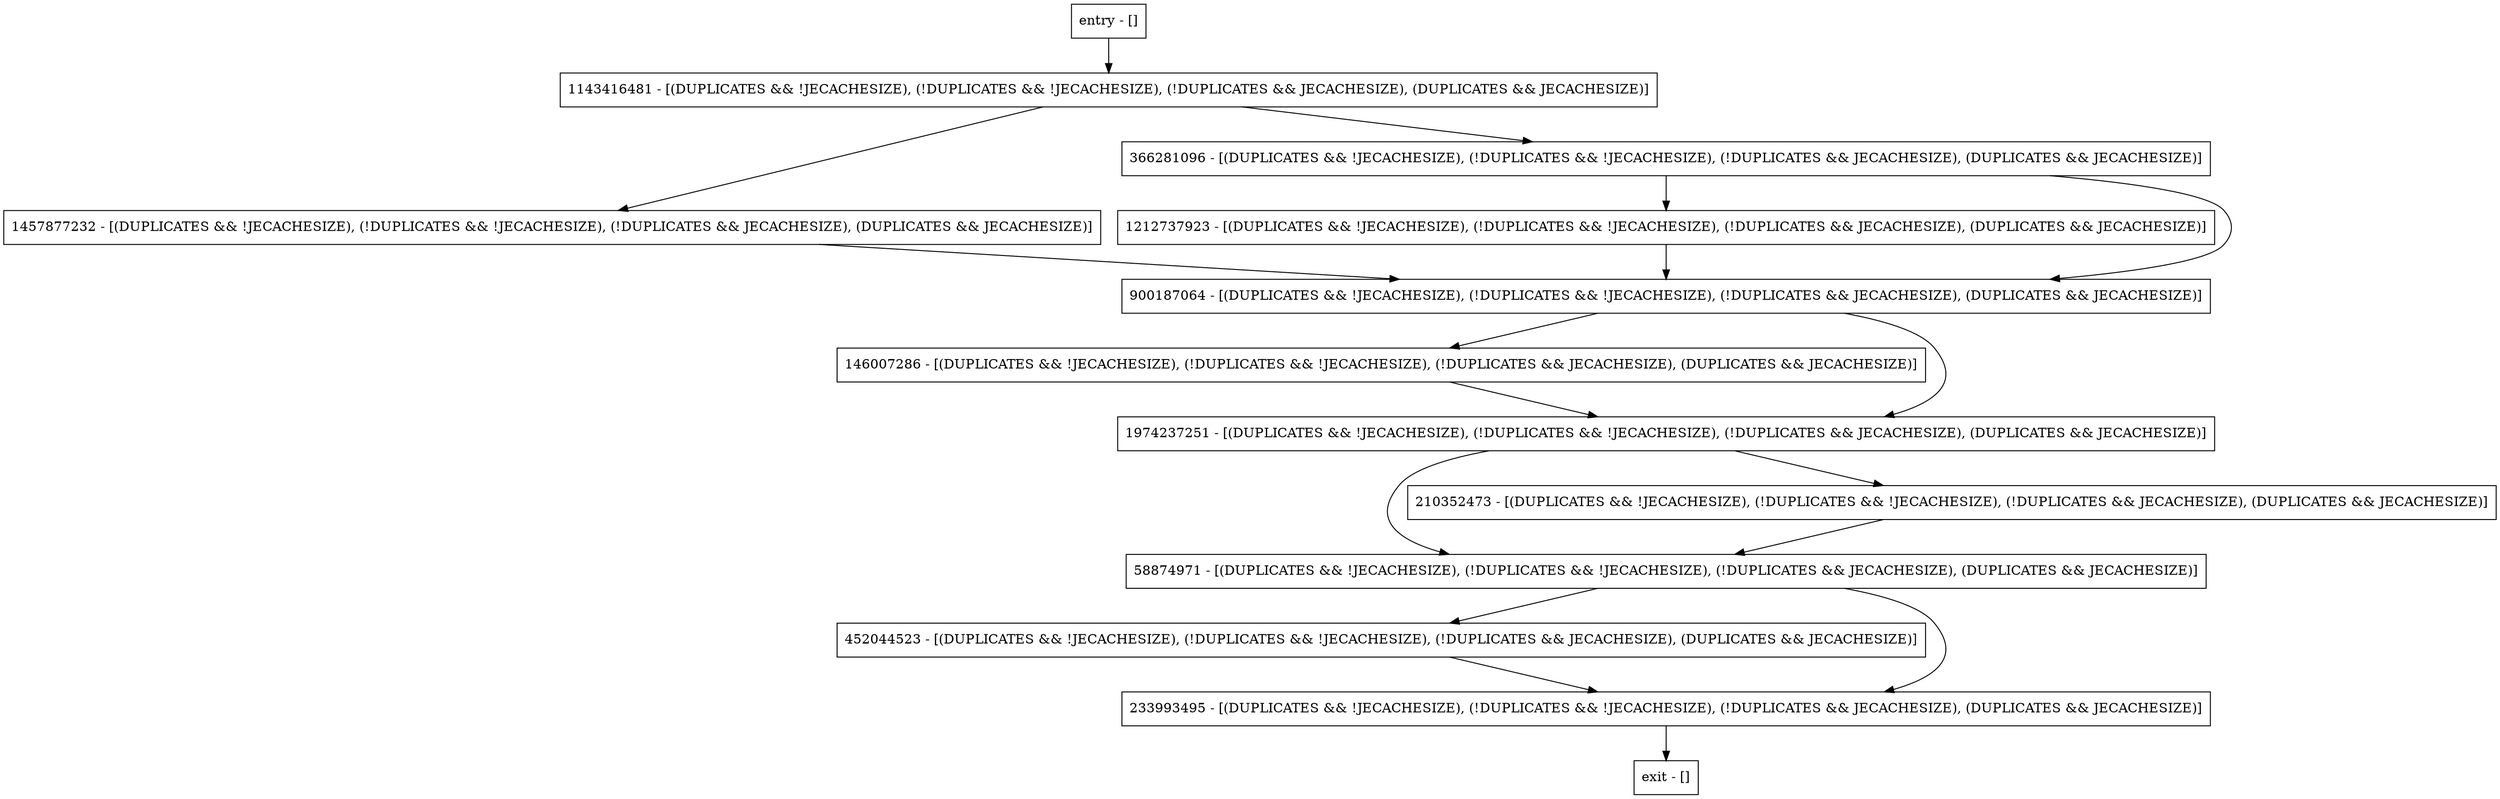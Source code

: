 digraph writeToLog {
node [shape=record];
1212737923 [label="1212737923 - [(DUPLICATES && !JECACHESIZE), (!DUPLICATES && !JECACHESIZE), (!DUPLICATES && JECACHESIZE), (DUPLICATES && JECACHESIZE)]"];
146007286 [label="146007286 - [(DUPLICATES && !JECACHESIZE), (!DUPLICATES && !JECACHESIZE), (!DUPLICATES && JECACHESIZE), (DUPLICATES && JECACHESIZE)]"];
1457877232 [label="1457877232 - [(DUPLICATES && !JECACHESIZE), (!DUPLICATES && !JECACHESIZE), (!DUPLICATES && JECACHESIZE), (DUPLICATES && JECACHESIZE)]"];
366281096 [label="366281096 - [(DUPLICATES && !JECACHESIZE), (!DUPLICATES && !JECACHESIZE), (!DUPLICATES && JECACHESIZE), (DUPLICATES && JECACHESIZE)]"];
58874971 [label="58874971 - [(DUPLICATES && !JECACHESIZE), (!DUPLICATES && !JECACHESIZE), (!DUPLICATES && JECACHESIZE), (DUPLICATES && JECACHESIZE)]"];
452044523 [label="452044523 - [(DUPLICATES && !JECACHESIZE), (!DUPLICATES && !JECACHESIZE), (!DUPLICATES && JECACHESIZE), (DUPLICATES && JECACHESIZE)]"];
entry [label="entry - []"];
exit [label="exit - []"];
1974237251 [label="1974237251 - [(DUPLICATES && !JECACHESIZE), (!DUPLICATES && !JECACHESIZE), (!DUPLICATES && JECACHESIZE), (DUPLICATES && JECACHESIZE)]"];
1143416481 [label="1143416481 - [(DUPLICATES && !JECACHESIZE), (!DUPLICATES && !JECACHESIZE), (!DUPLICATES && JECACHESIZE), (DUPLICATES && JECACHESIZE)]"];
233993495 [label="233993495 - [(DUPLICATES && !JECACHESIZE), (!DUPLICATES && !JECACHESIZE), (!DUPLICATES && JECACHESIZE), (DUPLICATES && JECACHESIZE)]"];
210352473 [label="210352473 - [(DUPLICATES && !JECACHESIZE), (!DUPLICATES && !JECACHESIZE), (!DUPLICATES && JECACHESIZE), (DUPLICATES && JECACHESIZE)]"];
900187064 [label="900187064 - [(DUPLICATES && !JECACHESIZE), (!DUPLICATES && !JECACHESIZE), (!DUPLICATES && JECACHESIZE), (DUPLICATES && JECACHESIZE)]"];
entry;
exit;
1212737923 -> 900187064;
146007286 -> 1974237251;
1457877232 -> 900187064;
366281096 -> 1212737923;
366281096 -> 900187064;
58874971 -> 233993495;
58874971 -> 452044523;
452044523 -> 233993495;
entry -> 1143416481;
1974237251 -> 210352473;
1974237251 -> 58874971;
1143416481 -> 1457877232;
1143416481 -> 366281096;
233993495 -> exit;
210352473 -> 58874971;
900187064 -> 146007286;
900187064 -> 1974237251;
}
